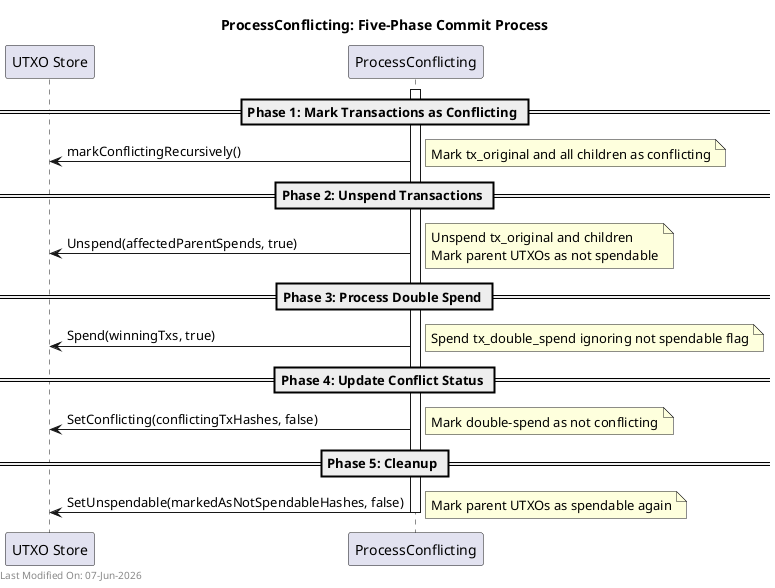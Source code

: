 @startuml five_phase_commit
title ProcessConflicting: Five-Phase Commit Process

participant "UTXO Store" as UTXO
participant "ProcessConflicting" as PC

activate PC

== Phase 1: Mark Transactions as Conflicting ==
PC -> UTXO: markConflictingRecursively()
note right: Mark tx_original and all children as conflicting

== Phase 2: Unspend Transactions ==
PC -> UTXO: Unspend(affectedParentSpends, true)
note right: Unspend tx_original and children\nMark parent UTXOs as not spendable

== Phase 3: Process Double Spend ==
PC -> UTXO: Spend(winningTxs, true)
note right: Spend tx_double_spend ignoring not spendable flag

== Phase 4: Update Conflict Status ==
PC -> UTXO: SetConflicting(conflictingTxHashes, false)
note right: Mark double-spend as not conflicting

== Phase 5: Cleanup ==
PC -> UTXO: SetUnspendable(markedAsNotSpendableHashes, false)
note right: Mark parent UTXOs as spendable again

deactivate PC

left footer Last Modified On: %date("dd-MMM-yyyy")
@enduml
